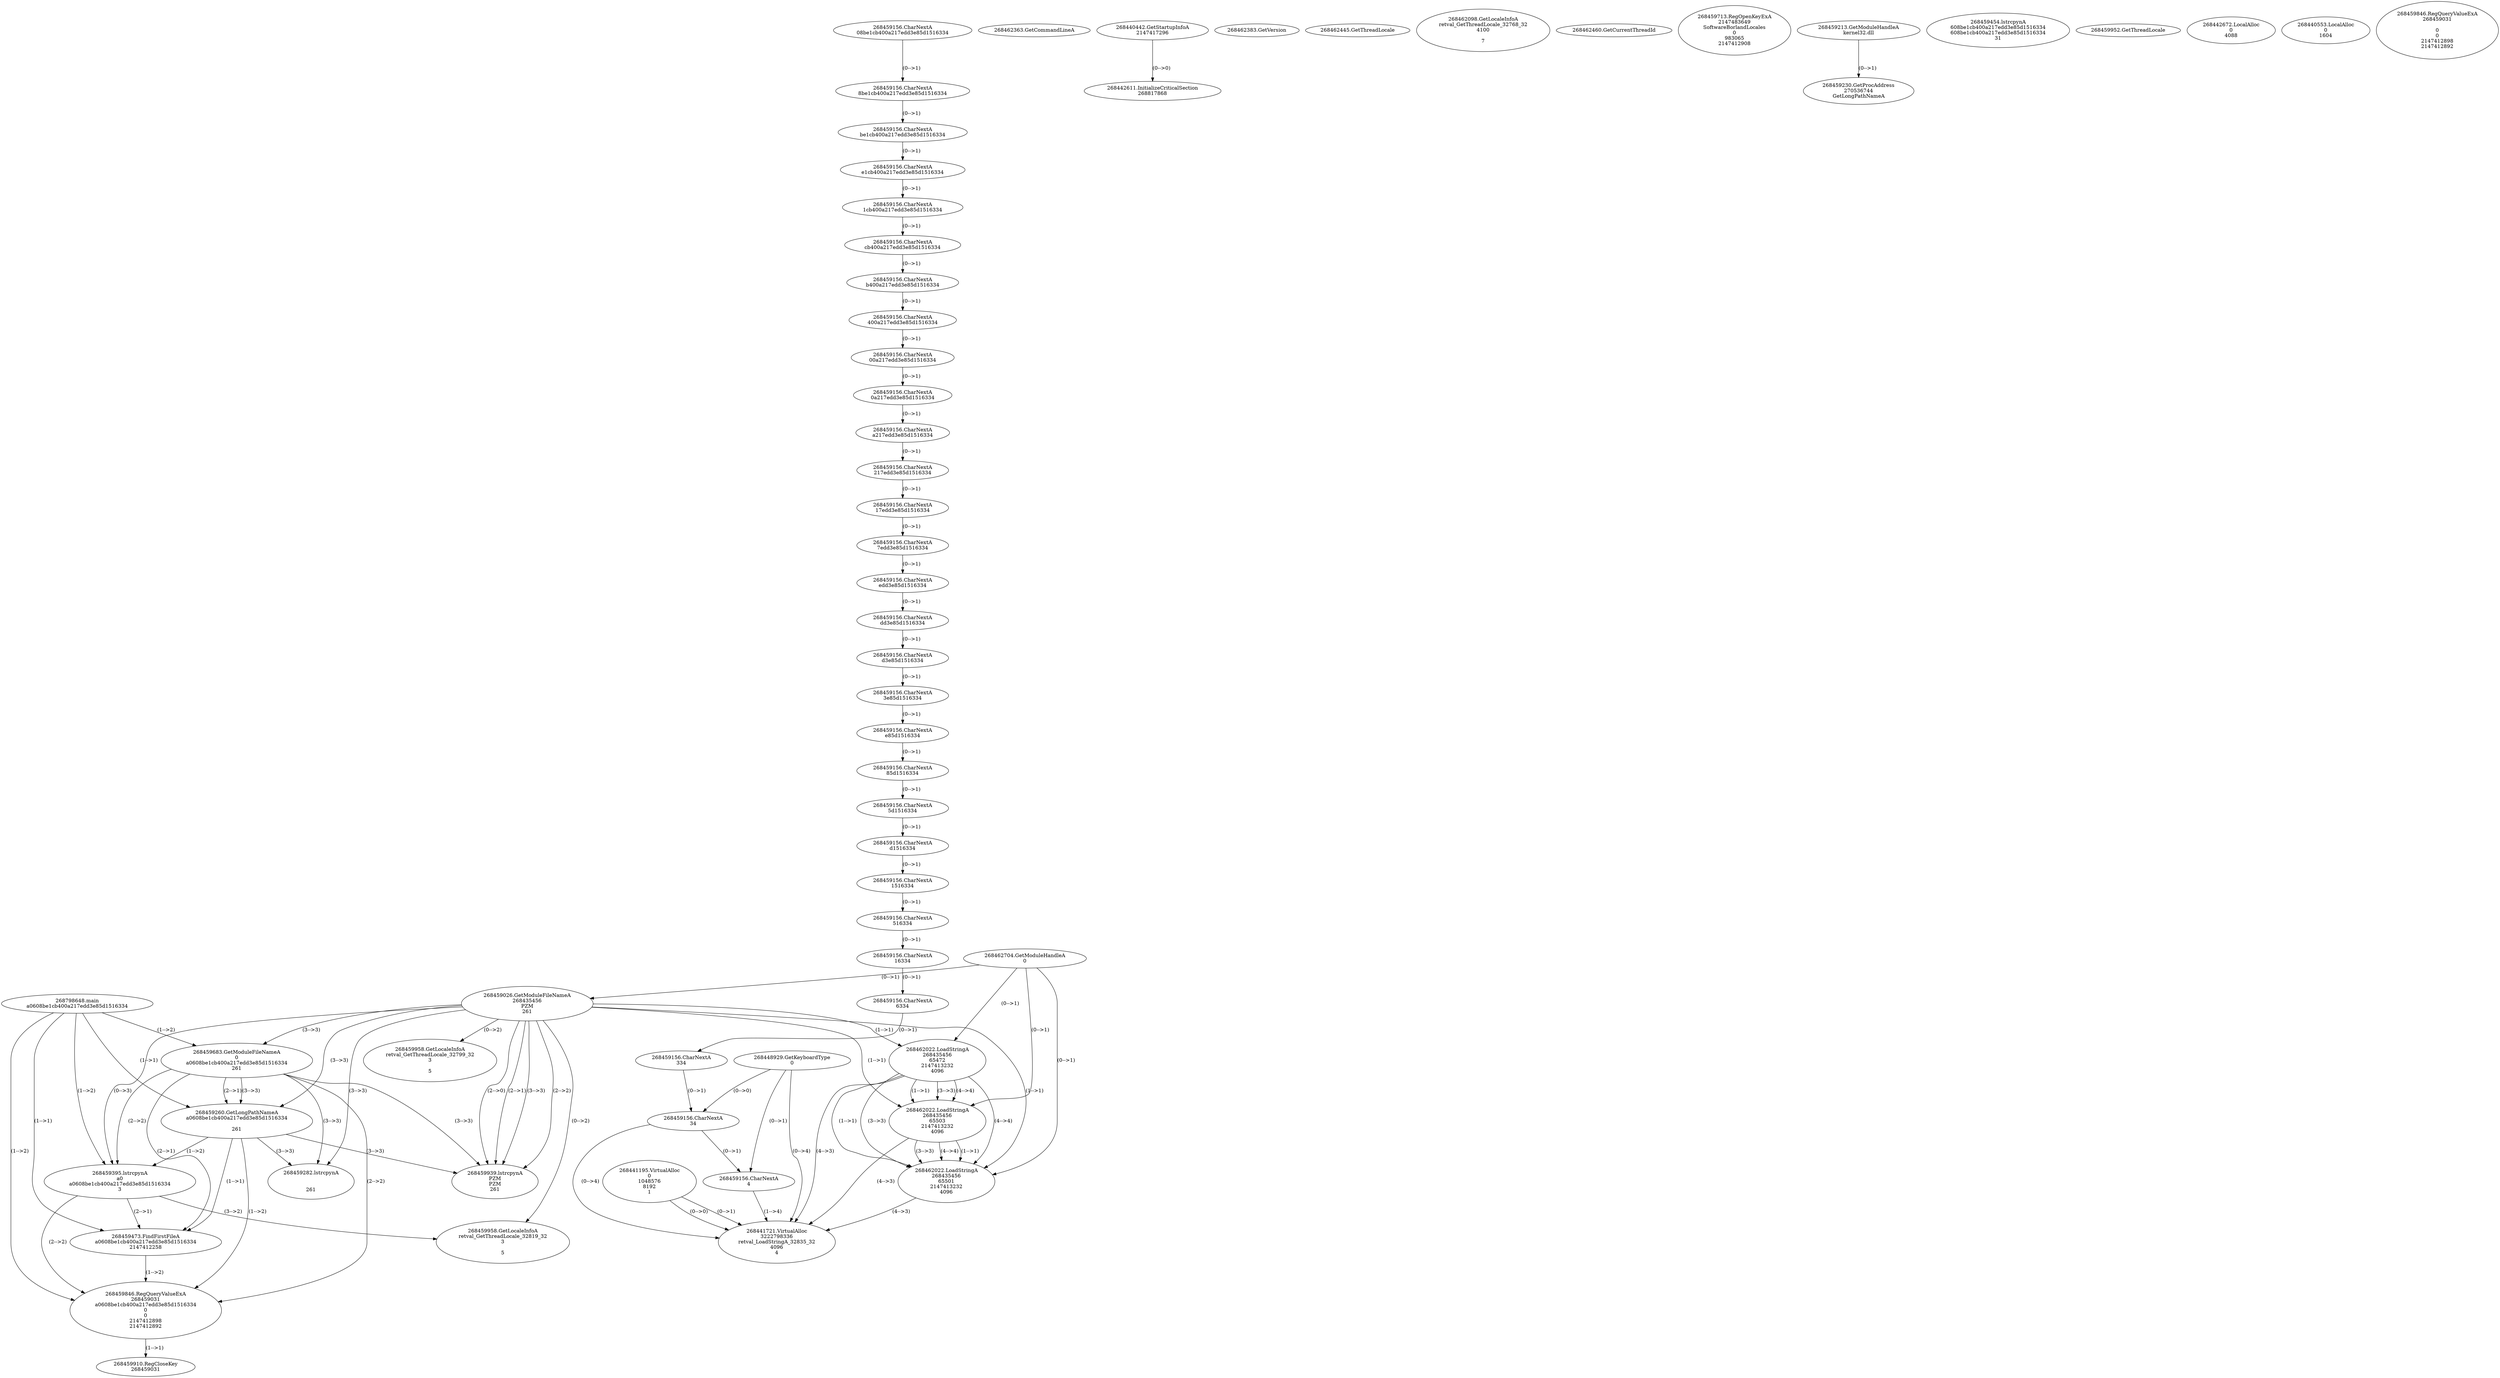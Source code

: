 // Global SCDG with merge call
digraph {
	0 [label="268798648.main
a0608be1cb400a217edd3e85d1516334"]
	1 [label="268462704.GetModuleHandleA
0"]
	2 [label="268448929.GetKeyboardType
0"]
	3 [label="268462363.GetCommandLineA
"]
	4 [label="268440442.GetStartupInfoA
2147417296"]
	5 [label="268462383.GetVersion
"]
	6 [label="268462445.GetThreadLocale
"]
	7 [label="268462098.GetLocaleInfoA
retval_GetThreadLocale_32768_32
4100

7"]
	8 [label="268462460.GetCurrentThreadId
"]
	9 [label="268459026.GetModuleFileNameA
268435456
PZM
261"]
	1 -> 9 [label="(0-->1)"]
	10 [label="268459683.GetModuleFileNameA
0
a0608be1cb400a217edd3e85d1516334
261"]
	0 -> 10 [label="(1-->2)"]
	9 -> 10 [label="(3-->3)"]
	11 [label="268459713.RegOpenKeyExA
2147483649
Software\Borland\Locales
0
983065
2147412908"]
	12 [label="268459213.GetModuleHandleA
kernel32.dll"]
	13 [label="268459230.GetProcAddress
270536744
GetLongPathNameA"]
	12 -> 13 [label="(0-->1)"]
	14 [label="268459260.GetLongPathNameA
a0608be1cb400a217edd3e85d1516334

261"]
	0 -> 14 [label="(1-->1)"]
	10 -> 14 [label="(2-->1)"]
	9 -> 14 [label="(3-->3)"]
	10 -> 14 [label="(3-->3)"]
	15 [label="268459395.lstrcpynA
a0
a0608be1cb400a217edd3e85d1516334
3"]
	0 -> 15 [label="(1-->2)"]
	10 -> 15 [label="(2-->2)"]
	14 -> 15 [label="(1-->2)"]
	9 -> 15 [label="(0-->3)"]
	16 [label="268459156.CharNextA
08be1cb400a217edd3e85d1516334"]
	17 [label="268459156.CharNextA
8be1cb400a217edd3e85d1516334"]
	16 -> 17 [label="(0-->1)"]
	18 [label="268459156.CharNextA
be1cb400a217edd3e85d1516334"]
	17 -> 18 [label="(0-->1)"]
	19 [label="268459156.CharNextA
e1cb400a217edd3e85d1516334"]
	18 -> 19 [label="(0-->1)"]
	20 [label="268459156.CharNextA
1cb400a217edd3e85d1516334"]
	19 -> 20 [label="(0-->1)"]
	21 [label="268459156.CharNextA
cb400a217edd3e85d1516334"]
	20 -> 21 [label="(0-->1)"]
	22 [label="268459156.CharNextA
b400a217edd3e85d1516334"]
	21 -> 22 [label="(0-->1)"]
	23 [label="268459156.CharNextA
400a217edd3e85d1516334"]
	22 -> 23 [label="(0-->1)"]
	24 [label="268459156.CharNextA
00a217edd3e85d1516334"]
	23 -> 24 [label="(0-->1)"]
	25 [label="268459156.CharNextA
0a217edd3e85d1516334"]
	24 -> 25 [label="(0-->1)"]
	26 [label="268459156.CharNextA
a217edd3e85d1516334"]
	25 -> 26 [label="(0-->1)"]
	27 [label="268459156.CharNextA
217edd3e85d1516334"]
	26 -> 27 [label="(0-->1)"]
	28 [label="268459156.CharNextA
17edd3e85d1516334"]
	27 -> 28 [label="(0-->1)"]
	29 [label="268459156.CharNextA
7edd3e85d1516334"]
	28 -> 29 [label="(0-->1)"]
	30 [label="268459156.CharNextA
edd3e85d1516334"]
	29 -> 30 [label="(0-->1)"]
	31 [label="268459156.CharNextA
dd3e85d1516334"]
	30 -> 31 [label="(0-->1)"]
	32 [label="268459156.CharNextA
d3e85d1516334"]
	31 -> 32 [label="(0-->1)"]
	33 [label="268459156.CharNextA
3e85d1516334"]
	32 -> 33 [label="(0-->1)"]
	34 [label="268459156.CharNextA
e85d1516334"]
	33 -> 34 [label="(0-->1)"]
	35 [label="268459156.CharNextA
85d1516334"]
	34 -> 35 [label="(0-->1)"]
	36 [label="268459156.CharNextA
5d1516334"]
	35 -> 36 [label="(0-->1)"]
	37 [label="268459156.CharNextA
d1516334"]
	36 -> 37 [label="(0-->1)"]
	38 [label="268459156.CharNextA
1516334"]
	37 -> 38 [label="(0-->1)"]
	39 [label="268459156.CharNextA
516334"]
	38 -> 39 [label="(0-->1)"]
	40 [label="268459156.CharNextA
16334"]
	39 -> 40 [label="(0-->1)"]
	41 [label="268459156.CharNextA
6334"]
	40 -> 41 [label="(0-->1)"]
	42 [label="268459156.CharNextA
334"]
	41 -> 42 [label="(0-->1)"]
	43 [label="268459156.CharNextA
34"]
	42 -> 43 [label="(0-->1)"]
	2 -> 43 [label="(0-->0)"]
	44 [label="268459156.CharNextA
4"]
	2 -> 44 [label="(0-->1)"]
	43 -> 44 [label="(0-->1)"]
	45 [label="268459454.lstrcpynA
608be1cb400a217edd3e85d1516334
608be1cb400a217edd3e85d1516334
31"]
	46 [label="268459473.FindFirstFileA
a0608be1cb400a217edd3e85d1516334
2147412258"]
	0 -> 46 [label="(1-->1)"]
	10 -> 46 [label="(2-->1)"]
	14 -> 46 [label="(1-->1)"]
	15 -> 46 [label="(2-->1)"]
	47 [label="268459846.RegQueryValueExA
268459031
a0608be1cb400a217edd3e85d1516334
0
0
2147412898
2147412892"]
	0 -> 47 [label="(1-->2)"]
	10 -> 47 [label="(2-->2)"]
	14 -> 47 [label="(1-->2)"]
	15 -> 47 [label="(2-->2)"]
	46 -> 47 [label="(1-->2)"]
	48 [label="268459910.RegCloseKey
268459031"]
	47 -> 48 [label="(1-->1)"]
	49 [label="268459939.lstrcpynA
PZM
PZM
261"]
	9 -> 49 [label="(2-->1)"]
	9 -> 49 [label="(2-->2)"]
	9 -> 49 [label="(3-->3)"]
	10 -> 49 [label="(3-->3)"]
	14 -> 49 [label="(3-->3)"]
	9 -> 49 [label="(2-->0)"]
	50 [label="268459952.GetThreadLocale
"]
	51 [label="268459958.GetLocaleInfoA
retval_GetThreadLocale_32819_32
3

5"]
	9 -> 51 [label="(0-->2)"]
	15 -> 51 [label="(3-->2)"]
	52 [label="268462022.LoadStringA
268435456
65472
2147413232
4096"]
	1 -> 52 [label="(0-->1)"]
	9 -> 52 [label="(1-->1)"]
	53 [label="268462022.LoadStringA
268435456
65503
2147413232
4096"]
	1 -> 53 [label="(0-->1)"]
	9 -> 53 [label="(1-->1)"]
	52 -> 53 [label="(1-->1)"]
	52 -> 53 [label="(3-->3)"]
	52 -> 53 [label="(4-->4)"]
	54 [label="268462022.LoadStringA
268435456
65501
2147413232
4096"]
	1 -> 54 [label="(0-->1)"]
	9 -> 54 [label="(1-->1)"]
	52 -> 54 [label="(1-->1)"]
	53 -> 54 [label="(1-->1)"]
	52 -> 54 [label="(3-->3)"]
	53 -> 54 [label="(3-->3)"]
	52 -> 54 [label="(4-->4)"]
	53 -> 54 [label="(4-->4)"]
	55 [label="268442611.InitializeCriticalSection
268817868"]
	4 -> 55 [label="(0-->0)"]
	56 [label="268442672.LocalAlloc
0
4088"]
	57 [label="268441195.VirtualAlloc
0
1048576
8192
1"]
	58 [label="268440553.LocalAlloc
0
1604"]
	59 [label="268441721.VirtualAlloc
3222798336
retval_LoadStringA_32835_32
4096
4"]
	57 -> 59 [label="(0-->1)"]
	52 -> 59 [label="(4-->3)"]
	53 -> 59 [label="(4-->3)"]
	54 -> 59 [label="(4-->3)"]
	2 -> 59 [label="(0-->4)"]
	43 -> 59 [label="(0-->4)"]
	44 -> 59 [label="(1-->4)"]
	57 -> 59 [label="(0-->0)"]
	60 [label="268459282.lstrcpynA


261"]
	9 -> 60 [label="(3-->3)"]
	10 -> 60 [label="(3-->3)"]
	14 -> 60 [label="(3-->3)"]
	61 [label="268459846.RegQueryValueExA
268459031

0
0
2147412898
2147412892"]
	62 [label="268459958.GetLocaleInfoA
retval_GetThreadLocale_32799_32
3

5"]
	9 -> 62 [label="(0-->2)"]
}
